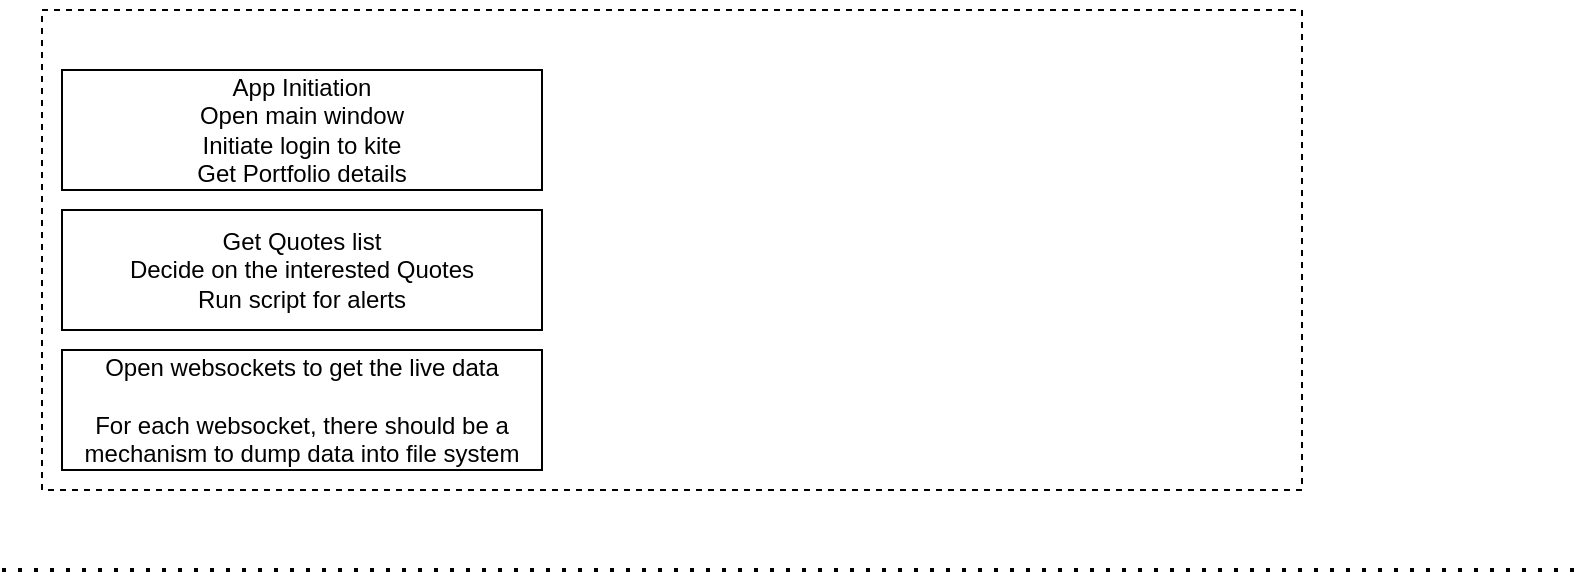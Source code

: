 <mxfile>
    <diagram id="VRxar2K8jiU3IR261vRW" name="Page-1">
        <mxGraphModel dx="660" dy="371" grid="1" gridSize="10" guides="1" tooltips="1" connect="1" arrows="1" fold="1" page="1" pageScale="1" pageWidth="850" pageHeight="1100" math="0" shadow="0">
            <root>
                <mxCell id="0"/>
                <mxCell id="1" parent="0"/>
                <mxCell id="7" value="" style="rounded=0;whiteSpace=wrap;html=1;dashed=1;" vertex="1" parent="1">
                    <mxGeometry x="70" y="20" width="630" height="240" as="geometry"/>
                </mxCell>
                <mxCell id="3" value="" style="endArrow=none;dashed=1;html=1;dashPattern=1 3;strokeWidth=2;" edge="1" parent="1">
                    <mxGeometry width="50" height="50" relative="1" as="geometry">
                        <mxPoint x="50" y="300" as="sourcePoint"/>
                        <mxPoint x="840" y="300" as="targetPoint"/>
                    </mxGeometry>
                </mxCell>
                <mxCell id="4" value="App Initiation&lt;br&gt;Open main window&lt;br&gt;Initiate login to kite&lt;br&gt;Get Portfolio details" style="rounded=0;whiteSpace=wrap;html=1;" vertex="1" parent="1">
                    <mxGeometry x="80" y="50" width="240" height="60" as="geometry"/>
                </mxCell>
                <mxCell id="5" value="Get Quotes list&lt;br&gt;Decide on the interested Quotes&lt;br&gt;Run script for alerts" style="rounded=0;whiteSpace=wrap;html=1;" vertex="1" parent="1">
                    <mxGeometry x="80" y="120" width="240" height="60" as="geometry"/>
                </mxCell>
                <mxCell id="6" value="Open websockets to get the live data&lt;br&gt;&lt;br&gt;For each websocket, there should be a mechanism to dump data into file system" style="rounded=0;whiteSpace=wrap;html=1;" vertex="1" parent="1">
                    <mxGeometry x="80" y="190" width="240" height="60" as="geometry"/>
                </mxCell>
                <mxCell id="8" value="&lt;font style=&quot;font-size: 18px;&quot; color=&quot;#ffffff&quot;&gt;Main.JS&lt;/font&gt;" style="text;strokeColor=none;fillColor=none;html=1;fontSize=24;fontStyle=1;verticalAlign=middle;align=center;labelBackgroundColor=none;fontColor=none;" vertex="1" parent="1">
                    <mxGeometry x="150" y="20" width="100" height="20" as="geometry"/>
                </mxCell>
                <mxCell id="11" value="&lt;font style=&quot;font-size: 7px;&quot;&gt;Static information about portfolio, positions, balance, PnL, Exposure&lt;br&gt;Information about the Quotes in focus today&lt;br&gt;Information about the application state&lt;br&gt;&lt;span style=&quot;white-space: pre;&quot;&gt;&#9;&lt;/span&gt;Open windows&lt;br&gt;&lt;span style=&quot;white-space: pre;&quot;&gt;&#9;&lt;/span&gt;Which quote to stream to which window(Price ladder)&lt;br&gt;&lt;span style=&quot;white-space: pre;&quot;&gt;&#9;&lt;/span&gt;Current position of the windows, and that needs to be save to json on close&lt;br&gt;&lt;span style=&quot;white-space: pre;&quot;&gt;&#9;&lt;/span&gt;Metrics like memory usage, network usage, error management&lt;br&gt;&lt;br&gt;&lt;/font&gt;" style="text;html=1;strokeColor=none;fillColor=none;align=left;verticalAlign=top;whiteSpace=wrap;rounded=0;dashed=1;labelBackgroundColor=none;fontSize=10;fontColor=#FFFFFF;horizontal=1;" vertex="1" parent="1">
                    <mxGeometry x="425" y="50" width="255" height="170" as="geometry"/>
                </mxCell>
            </root>
        </mxGraphModel>
    </diagram>
</mxfile>